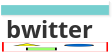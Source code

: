 <?xml version="1.0" encoding="UTF-8"?>
<dia:diagram xmlns:dia="http://www.lysator.liu.se/~alla/dia/">
  <dia:layer name="Background" visible="true" active="true">
    <dia:object type="Standard - Text" version="1" id="O0">
      <dia:attribute name="obj_pos">
        <dia:point val="4.2,10"/>
      </dia:attribute>
      <dia:attribute name="obj_bb">
        <dia:rectangle val="4.2,8.898;9.075,10.28"/>
      </dia:attribute>
      <dia:attribute name="text">
        <dia:composite type="text">
          <dia:attribute name="string">
            <dia:string>#bwitter#</dia:string>
          </dia:attribute>
          <dia:attribute name="font">
            <dia:font family="OpenSymbol" style="80" name="Courier"/>
          </dia:attribute>
          <dia:attribute name="height">
            <dia:real val="1.482"/>
          </dia:attribute>
          <dia:attribute name="pos">
            <dia:point val="4.2,10"/>
          </dia:attribute>
          <dia:attribute name="color">
            <dia:color val="#333333"/>
          </dia:attribute>
          <dia:attribute name="alignment">
            <dia:enum val="0"/>
          </dia:attribute>
        </dia:composite>
      </dia:attribute>
      <dia:attribute name="valign">
        <dia:enum val="3"/>
      </dia:attribute>
    </dia:object>
    <dia:object type="Standard - Box" version="0" id="O1">
      <dia:attribute name="obj_pos">
        <dia:point val="4,8.4"/>
      </dia:attribute>
      <dia:attribute name="obj_bb">
        <dia:rectangle val="3.95,8.35;9.35,8.85"/>
      </dia:attribute>
      <dia:attribute name="elem_corner">
        <dia:point val="4,8.4"/>
      </dia:attribute>
      <dia:attribute name="elem_width">
        <dia:real val="5.3"/>
      </dia:attribute>
      <dia:attribute name="elem_height">
        <dia:real val="0.4"/>
      </dia:attribute>
      <dia:attribute name="border_width">
        <dia:real val="0.1"/>
      </dia:attribute>
      <dia:attribute name="border_color">
        <dia:color val="#76cfcf"/>
      </dia:attribute>
      <dia:attribute name="inner_color">
        <dia:color val="#76cfcf"/>
      </dia:attribute>
      <dia:attribute name="show_background">
        <dia:boolean val="true"/>
      </dia:attribute>
    </dia:object>
    <dia:object type="Standard - Line" version="0" id="O2">
      <dia:attribute name="obj_pos">
        <dia:point val="3.965,8.865"/>
      </dia:attribute>
      <dia:attribute name="obj_bb">
        <dia:rectangle val="3.945,8.845;9.385,8.885"/>
      </dia:attribute>
      <dia:attribute name="conn_endpoints">
        <dia:point val="3.965,8.865"/>
        <dia:point val="9.365,8.865"/>
      </dia:attribute>
      <dia:attribute name="numcp">
        <dia:int val="1"/>
      </dia:attribute>
      <dia:attribute name="line_color">
        <dia:color val="#dddddd"/>
      </dia:attribute>
      <dia:attribute name="line_width">
        <dia:real val="0.04"/>
      </dia:attribute>
    </dia:object>
    <dia:object type="Standard - Line" version="0" id="O3">
      <dia:attribute name="obj_pos">
        <dia:point val="9.364,8.866"/>
      </dia:attribute>
      <dia:attribute name="obj_bb">
        <dia:rectangle val="9.344,8.145;9.385,8.886"/>
      </dia:attribute>
      <dia:attribute name="conn_endpoints">
        <dia:point val="9.364,8.866"/>
        <dia:point val="9.365,8.165"/>
      </dia:attribute>
      <dia:attribute name="numcp">
        <dia:int val="1"/>
      </dia:attribute>
      <dia:attribute name="line_color">
        <dia:color val="#dddddd"/>
      </dia:attribute>
      <dia:attribute name="line_width">
        <dia:real val="0.04"/>
      </dia:attribute>
    </dia:object>
    <dia:object type="Standard - Line" version="0" id="O4">
      <dia:attribute name="obj_pos">
        <dia:point val="4.003,8.899"/>
      </dia:attribute>
      <dia:attribute name="obj_bb">
        <dia:rectangle val="3.983,8.879;9.423,8.919"/>
      </dia:attribute>
      <dia:attribute name="conn_endpoints">
        <dia:point val="4.003,8.899"/>
        <dia:point val="9.403,8.899"/>
      </dia:attribute>
      <dia:attribute name="numcp">
        <dia:int val="1"/>
      </dia:attribute>
      <dia:attribute name="line_color">
        <dia:color val="#eeeeee"/>
      </dia:attribute>
      <dia:attribute name="line_width">
        <dia:real val="0.04"/>
      </dia:attribute>
    </dia:object>
    <dia:object type="Standard - Line" version="0" id="O5">
      <dia:attribute name="obj_pos">
        <dia:point val="9.403,8.899"/>
      </dia:attribute>
      <dia:attribute name="obj_bb">
        <dia:rectangle val="9.383,8.179;9.423,8.919"/>
      </dia:attribute>
      <dia:attribute name="conn_endpoints">
        <dia:point val="9.403,8.899"/>
        <dia:point val="9.403,8.199"/>
      </dia:attribute>
      <dia:attribute name="numcp">
        <dia:int val="1"/>
      </dia:attribute>
      <dia:attribute name="line_color">
        <dia:color val="#eeeeee"/>
      </dia:attribute>
      <dia:attribute name="line_width">
        <dia:real val="0.04"/>
      </dia:attribute>
    </dia:object>
    <dia:object type="Standard - Line" version="0" id="O6">
      <dia:attribute name="obj_pos">
        <dia:point val="4.038,8.935"/>
      </dia:attribute>
      <dia:attribute name="obj_bb">
        <dia:rectangle val="4.019,8.915;9.459,8.955"/>
      </dia:attribute>
      <dia:attribute name="conn_endpoints">
        <dia:point val="4.038,8.935"/>
        <dia:point val="9.438,8.935"/>
      </dia:attribute>
      <dia:attribute name="numcp">
        <dia:int val="1"/>
      </dia:attribute>
      <dia:attribute name="line_color">
        <dia:color val="#f5f5f5"/>
      </dia:attribute>
      <dia:attribute name="line_width">
        <dia:real val="0.04"/>
      </dia:attribute>
    </dia:object>
    <dia:object type="Standard - Line" version="0" id="O7">
      <dia:attribute name="obj_pos">
        <dia:point val="9.438,8.935"/>
      </dia:attribute>
      <dia:attribute name="obj_bb">
        <dia:rectangle val="9.418,8.215;9.459,8.955"/>
      </dia:attribute>
      <dia:attribute name="conn_endpoints">
        <dia:point val="9.438,8.935"/>
        <dia:point val="9.438,8.235"/>
      </dia:attribute>
      <dia:attribute name="numcp">
        <dia:int val="1"/>
      </dia:attribute>
      <dia:attribute name="line_color">
        <dia:color val="#f5f5f5"/>
      </dia:attribute>
      <dia:attribute name="line_width">
        <dia:real val="0.04"/>
      </dia:attribute>
    </dia:object>
    <dia:object type="Standard - Image" version="0" id="O8">
      <dia:attribute name="obj_pos">
        <dia:point val="4,10.2"/>
      </dia:attribute>
      <dia:attribute name="obj_bb">
        <dia:rectangle val="3.95,10.15;9.35,10.724"/>
      </dia:attribute>
      <dia:attribute name="elem_corner">
        <dia:point val="4,10.2"/>
      </dia:attribute>
      <dia:attribute name="elem_width">
        <dia:real val="5.3"/>
      </dia:attribute>
      <dia:attribute name="elem_height">
        <dia:real val="0.474"/>
      </dia:attribute>
      <dia:attribute name="draw_border">
        <dia:boolean val="false"/>
      </dia:attribute>
      <dia:attribute name="keep_aspect">
        <dia:boolean val="true"/>
      </dia:attribute>
      <dia:attribute name="file">
        <dia:string>#waves.png#</dia:string>
      </dia:attribute>
    </dia:object>
  </dia:layer>
</dia:diagram>

